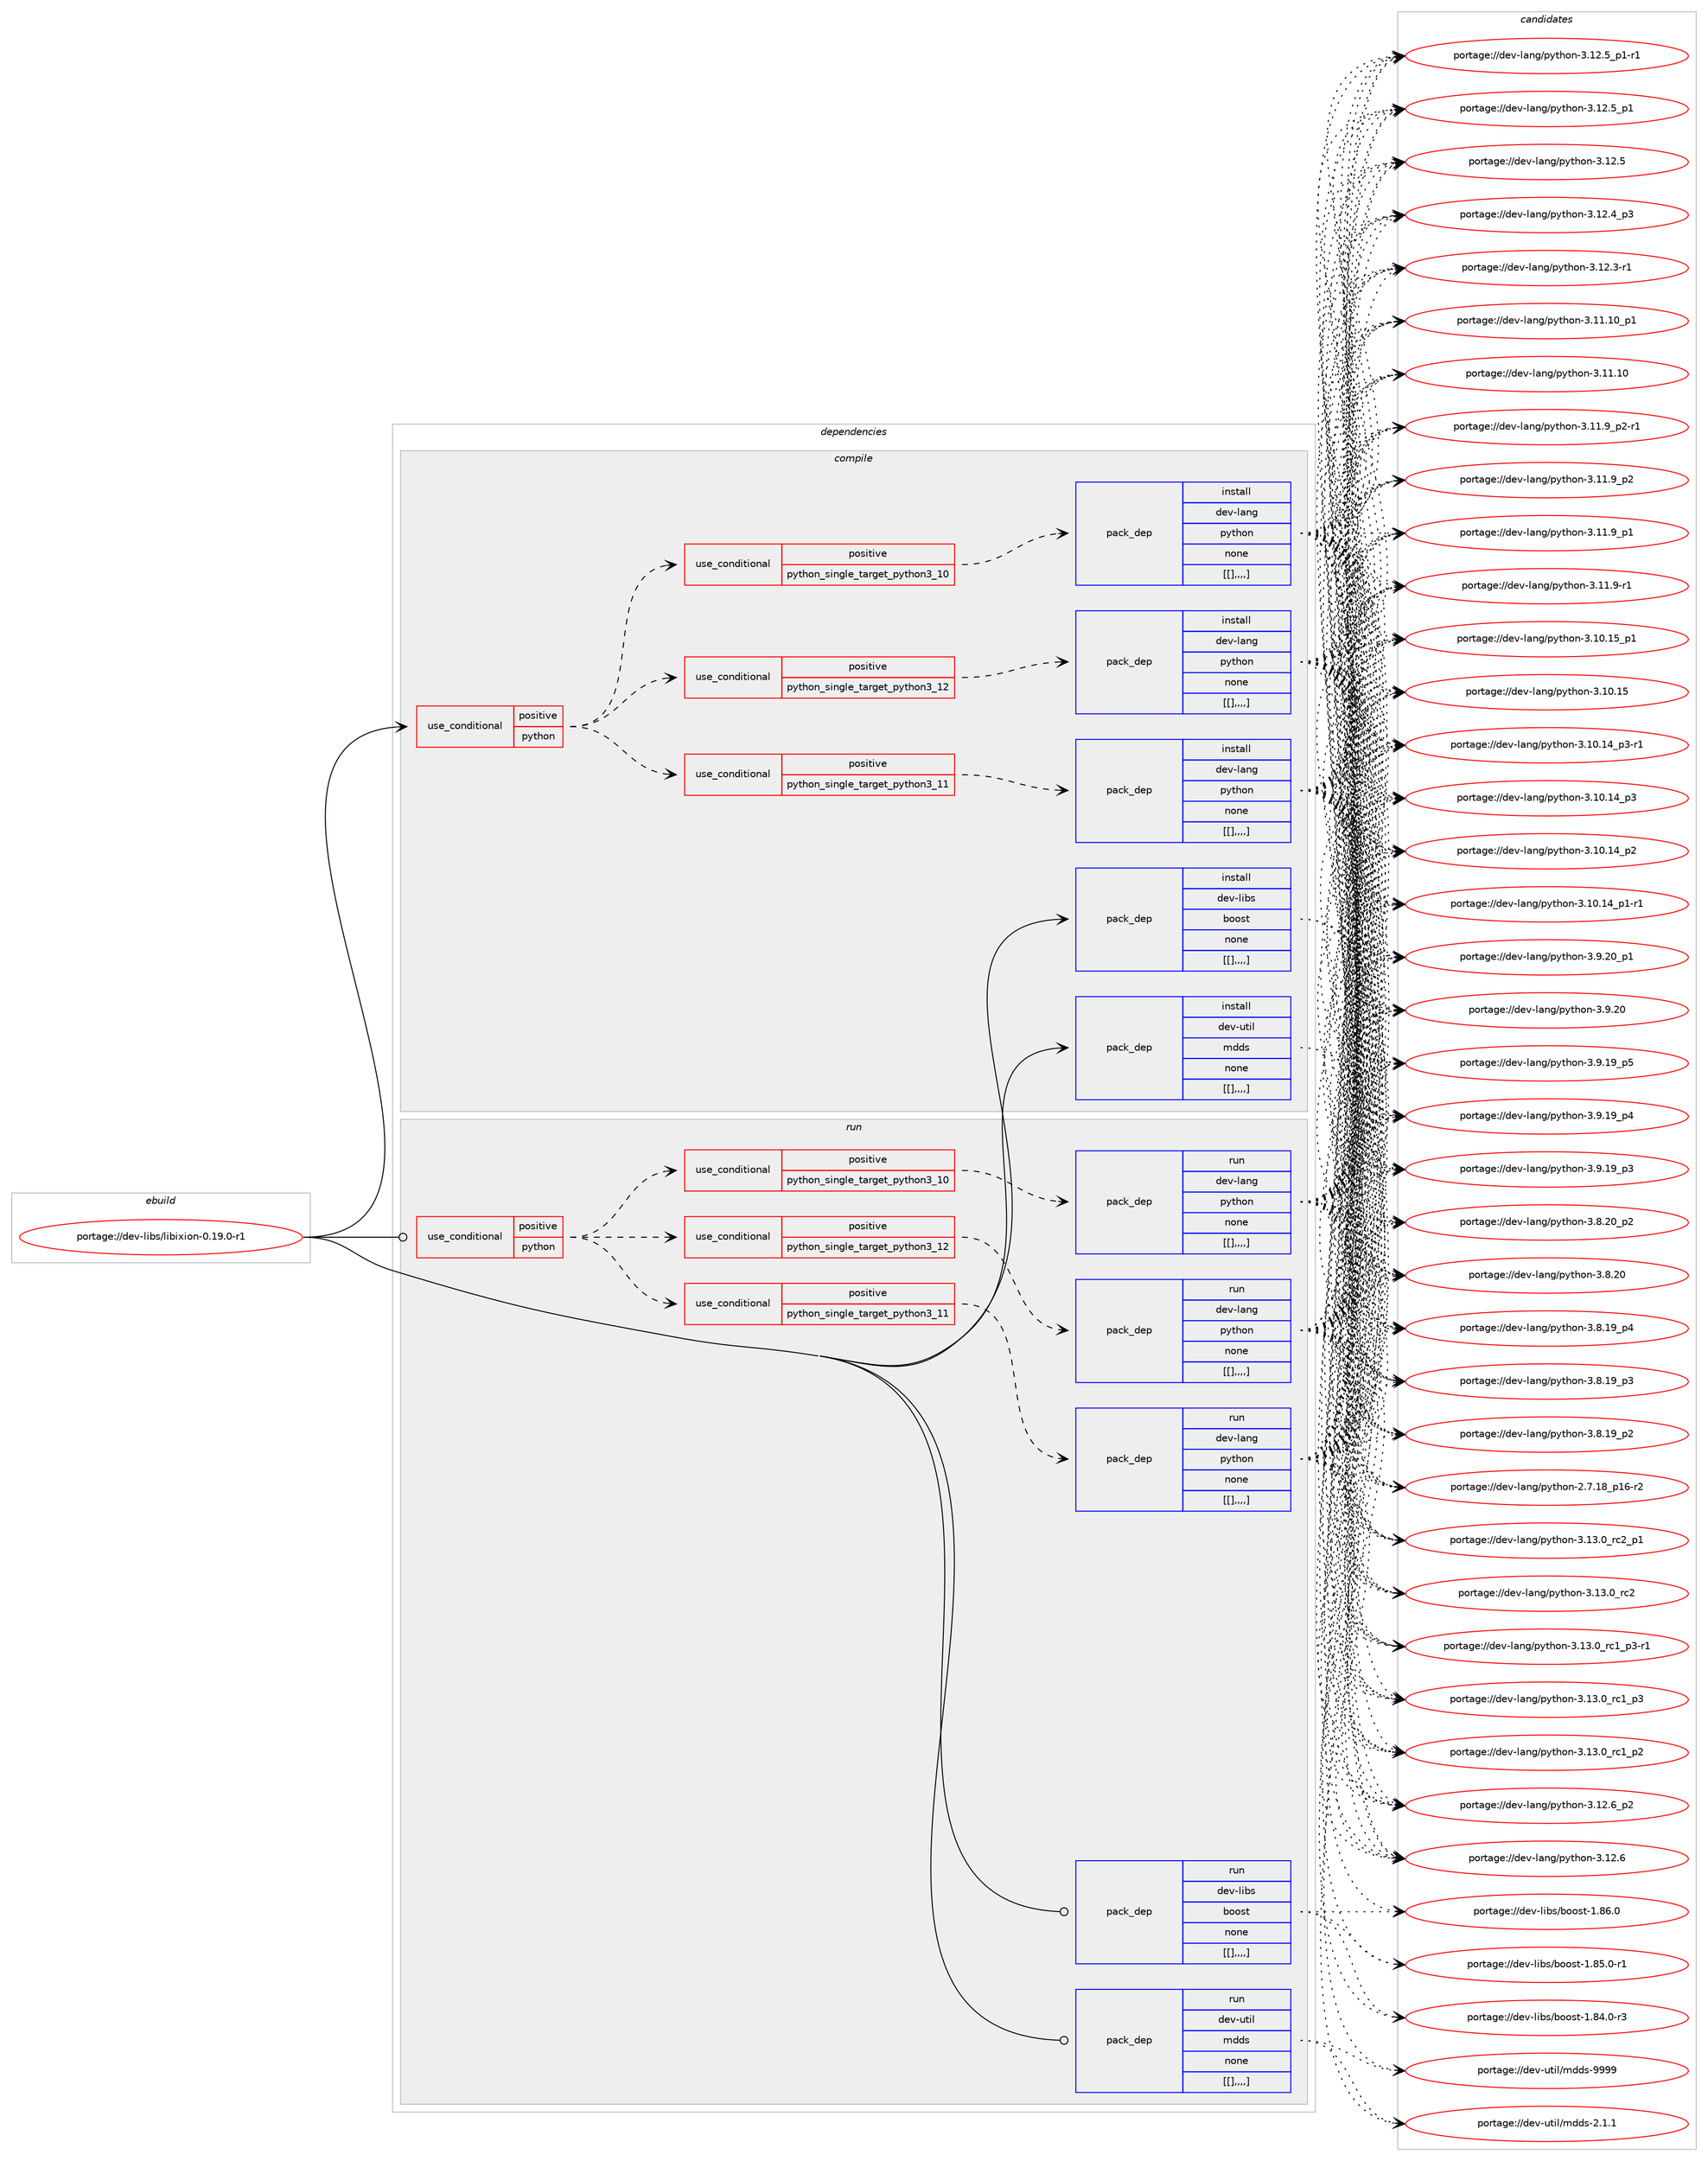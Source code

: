 digraph prolog {

# *************
# Graph options
# *************

newrank=true;
concentrate=true;
compound=true;
graph [rankdir=LR,fontname=Helvetica,fontsize=10,ranksep=1.5];#, ranksep=2.5, nodesep=0.2];
edge  [arrowhead=vee];
node  [fontname=Helvetica,fontsize=10];

# **********
# The ebuild
# **********

subgraph cluster_leftcol {
color=gray;
label=<<i>ebuild</i>>;
id [label="portage://dev-libs/libixion-0.19.0-r1", color=red, width=4, href="../dev-libs/libixion-0.19.0-r1.svg"];
}

# ****************
# The dependencies
# ****************

subgraph cluster_midcol {
color=gray;
label=<<i>dependencies</i>>;
subgraph cluster_compile {
fillcolor="#eeeeee";
style=filled;
label=<<i>compile</i>>;
subgraph cond27699 {
dependency111528 [label=<<TABLE BORDER="0" CELLBORDER="1" CELLSPACING="0" CELLPADDING="4"><TR><TD ROWSPAN="3" CELLPADDING="10">use_conditional</TD></TR><TR><TD>positive</TD></TR><TR><TD>python</TD></TR></TABLE>>, shape=none, color=red];
subgraph cond27700 {
dependency111529 [label=<<TABLE BORDER="0" CELLBORDER="1" CELLSPACING="0" CELLPADDING="4"><TR><TD ROWSPAN="3" CELLPADDING="10">use_conditional</TD></TR><TR><TD>positive</TD></TR><TR><TD>python_single_target_python3_10</TD></TR></TABLE>>, shape=none, color=red];
subgraph pack82669 {
dependency111530 [label=<<TABLE BORDER="0" CELLBORDER="1" CELLSPACING="0" CELLPADDING="4" WIDTH="220"><TR><TD ROWSPAN="6" CELLPADDING="30">pack_dep</TD></TR><TR><TD WIDTH="110">install</TD></TR><TR><TD>dev-lang</TD></TR><TR><TD>python</TD></TR><TR><TD>none</TD></TR><TR><TD>[[],,,,]</TD></TR></TABLE>>, shape=none, color=blue];
}
dependency111529:e -> dependency111530:w [weight=20,style="dashed",arrowhead="vee"];
}
dependency111528:e -> dependency111529:w [weight=20,style="dashed",arrowhead="vee"];
subgraph cond27701 {
dependency111531 [label=<<TABLE BORDER="0" CELLBORDER="1" CELLSPACING="0" CELLPADDING="4"><TR><TD ROWSPAN="3" CELLPADDING="10">use_conditional</TD></TR><TR><TD>positive</TD></TR><TR><TD>python_single_target_python3_11</TD></TR></TABLE>>, shape=none, color=red];
subgraph pack82670 {
dependency111532 [label=<<TABLE BORDER="0" CELLBORDER="1" CELLSPACING="0" CELLPADDING="4" WIDTH="220"><TR><TD ROWSPAN="6" CELLPADDING="30">pack_dep</TD></TR><TR><TD WIDTH="110">install</TD></TR><TR><TD>dev-lang</TD></TR><TR><TD>python</TD></TR><TR><TD>none</TD></TR><TR><TD>[[],,,,]</TD></TR></TABLE>>, shape=none, color=blue];
}
dependency111531:e -> dependency111532:w [weight=20,style="dashed",arrowhead="vee"];
}
dependency111528:e -> dependency111531:w [weight=20,style="dashed",arrowhead="vee"];
subgraph cond27702 {
dependency111533 [label=<<TABLE BORDER="0" CELLBORDER="1" CELLSPACING="0" CELLPADDING="4"><TR><TD ROWSPAN="3" CELLPADDING="10">use_conditional</TD></TR><TR><TD>positive</TD></TR><TR><TD>python_single_target_python3_12</TD></TR></TABLE>>, shape=none, color=red];
subgraph pack82671 {
dependency111534 [label=<<TABLE BORDER="0" CELLBORDER="1" CELLSPACING="0" CELLPADDING="4" WIDTH="220"><TR><TD ROWSPAN="6" CELLPADDING="30">pack_dep</TD></TR><TR><TD WIDTH="110">install</TD></TR><TR><TD>dev-lang</TD></TR><TR><TD>python</TD></TR><TR><TD>none</TD></TR><TR><TD>[[],,,,]</TD></TR></TABLE>>, shape=none, color=blue];
}
dependency111533:e -> dependency111534:w [weight=20,style="dashed",arrowhead="vee"];
}
dependency111528:e -> dependency111533:w [weight=20,style="dashed",arrowhead="vee"];
}
id:e -> dependency111528:w [weight=20,style="solid",arrowhead="vee"];
subgraph pack82672 {
dependency111535 [label=<<TABLE BORDER="0" CELLBORDER="1" CELLSPACING="0" CELLPADDING="4" WIDTH="220"><TR><TD ROWSPAN="6" CELLPADDING="30">pack_dep</TD></TR><TR><TD WIDTH="110">install</TD></TR><TR><TD>dev-libs</TD></TR><TR><TD>boost</TD></TR><TR><TD>none</TD></TR><TR><TD>[[],,,,]</TD></TR></TABLE>>, shape=none, color=blue];
}
id:e -> dependency111535:w [weight=20,style="solid",arrowhead="vee"];
subgraph pack82673 {
dependency111536 [label=<<TABLE BORDER="0" CELLBORDER="1" CELLSPACING="0" CELLPADDING="4" WIDTH="220"><TR><TD ROWSPAN="6" CELLPADDING="30">pack_dep</TD></TR><TR><TD WIDTH="110">install</TD></TR><TR><TD>dev-util</TD></TR><TR><TD>mdds</TD></TR><TR><TD>none</TD></TR><TR><TD>[[],,,,]</TD></TR></TABLE>>, shape=none, color=blue];
}
id:e -> dependency111536:w [weight=20,style="solid",arrowhead="vee"];
}
subgraph cluster_compileandrun {
fillcolor="#eeeeee";
style=filled;
label=<<i>compile and run</i>>;
}
subgraph cluster_run {
fillcolor="#eeeeee";
style=filled;
label=<<i>run</i>>;
subgraph cond27703 {
dependency111537 [label=<<TABLE BORDER="0" CELLBORDER="1" CELLSPACING="0" CELLPADDING="4"><TR><TD ROWSPAN="3" CELLPADDING="10">use_conditional</TD></TR><TR><TD>positive</TD></TR><TR><TD>python</TD></TR></TABLE>>, shape=none, color=red];
subgraph cond27704 {
dependency111538 [label=<<TABLE BORDER="0" CELLBORDER="1" CELLSPACING="0" CELLPADDING="4"><TR><TD ROWSPAN="3" CELLPADDING="10">use_conditional</TD></TR><TR><TD>positive</TD></TR><TR><TD>python_single_target_python3_10</TD></TR></TABLE>>, shape=none, color=red];
subgraph pack82674 {
dependency111539 [label=<<TABLE BORDER="0" CELLBORDER="1" CELLSPACING="0" CELLPADDING="4" WIDTH="220"><TR><TD ROWSPAN="6" CELLPADDING="30">pack_dep</TD></TR><TR><TD WIDTH="110">run</TD></TR><TR><TD>dev-lang</TD></TR><TR><TD>python</TD></TR><TR><TD>none</TD></TR><TR><TD>[[],,,,]</TD></TR></TABLE>>, shape=none, color=blue];
}
dependency111538:e -> dependency111539:w [weight=20,style="dashed",arrowhead="vee"];
}
dependency111537:e -> dependency111538:w [weight=20,style="dashed",arrowhead="vee"];
subgraph cond27705 {
dependency111540 [label=<<TABLE BORDER="0" CELLBORDER="1" CELLSPACING="0" CELLPADDING="4"><TR><TD ROWSPAN="3" CELLPADDING="10">use_conditional</TD></TR><TR><TD>positive</TD></TR><TR><TD>python_single_target_python3_11</TD></TR></TABLE>>, shape=none, color=red];
subgraph pack82675 {
dependency111541 [label=<<TABLE BORDER="0" CELLBORDER="1" CELLSPACING="0" CELLPADDING="4" WIDTH="220"><TR><TD ROWSPAN="6" CELLPADDING="30">pack_dep</TD></TR><TR><TD WIDTH="110">run</TD></TR><TR><TD>dev-lang</TD></TR><TR><TD>python</TD></TR><TR><TD>none</TD></TR><TR><TD>[[],,,,]</TD></TR></TABLE>>, shape=none, color=blue];
}
dependency111540:e -> dependency111541:w [weight=20,style="dashed",arrowhead="vee"];
}
dependency111537:e -> dependency111540:w [weight=20,style="dashed",arrowhead="vee"];
subgraph cond27706 {
dependency111542 [label=<<TABLE BORDER="0" CELLBORDER="1" CELLSPACING="0" CELLPADDING="4"><TR><TD ROWSPAN="3" CELLPADDING="10">use_conditional</TD></TR><TR><TD>positive</TD></TR><TR><TD>python_single_target_python3_12</TD></TR></TABLE>>, shape=none, color=red];
subgraph pack82676 {
dependency111543 [label=<<TABLE BORDER="0" CELLBORDER="1" CELLSPACING="0" CELLPADDING="4" WIDTH="220"><TR><TD ROWSPAN="6" CELLPADDING="30">pack_dep</TD></TR><TR><TD WIDTH="110">run</TD></TR><TR><TD>dev-lang</TD></TR><TR><TD>python</TD></TR><TR><TD>none</TD></TR><TR><TD>[[],,,,]</TD></TR></TABLE>>, shape=none, color=blue];
}
dependency111542:e -> dependency111543:w [weight=20,style="dashed",arrowhead="vee"];
}
dependency111537:e -> dependency111542:w [weight=20,style="dashed",arrowhead="vee"];
}
id:e -> dependency111537:w [weight=20,style="solid",arrowhead="odot"];
subgraph pack82677 {
dependency111544 [label=<<TABLE BORDER="0" CELLBORDER="1" CELLSPACING="0" CELLPADDING="4" WIDTH="220"><TR><TD ROWSPAN="6" CELLPADDING="30">pack_dep</TD></TR><TR><TD WIDTH="110">run</TD></TR><TR><TD>dev-libs</TD></TR><TR><TD>boost</TD></TR><TR><TD>none</TD></TR><TR><TD>[[],,,,]</TD></TR></TABLE>>, shape=none, color=blue];
}
id:e -> dependency111544:w [weight=20,style="solid",arrowhead="odot"];
subgraph pack82678 {
dependency111545 [label=<<TABLE BORDER="0" CELLBORDER="1" CELLSPACING="0" CELLPADDING="4" WIDTH="220"><TR><TD ROWSPAN="6" CELLPADDING="30">pack_dep</TD></TR><TR><TD WIDTH="110">run</TD></TR><TR><TD>dev-util</TD></TR><TR><TD>mdds</TD></TR><TR><TD>none</TD></TR><TR><TD>[[],,,,]</TD></TR></TABLE>>, shape=none, color=blue];
}
id:e -> dependency111545:w [weight=20,style="solid",arrowhead="odot"];
}
}

# **************
# The candidates
# **************

subgraph cluster_choices {
rank=same;
color=gray;
label=<<i>candidates</i>>;

subgraph choice82669 {
color=black;
nodesep=1;
choice100101118451089711010347112121116104111110455146495146489511499509511249 [label="portage://dev-lang/python-3.13.0_rc2_p1", color=red, width=4,href="../dev-lang/python-3.13.0_rc2_p1.svg"];
choice10010111845108971101034711212111610411111045514649514648951149950 [label="portage://dev-lang/python-3.13.0_rc2", color=red, width=4,href="../dev-lang/python-3.13.0_rc2.svg"];
choice1001011184510897110103471121211161041111104551464951464895114994995112514511449 [label="portage://dev-lang/python-3.13.0_rc1_p3-r1", color=red, width=4,href="../dev-lang/python-3.13.0_rc1_p3-r1.svg"];
choice100101118451089711010347112121116104111110455146495146489511499499511251 [label="portage://dev-lang/python-3.13.0_rc1_p3", color=red, width=4,href="../dev-lang/python-3.13.0_rc1_p3.svg"];
choice100101118451089711010347112121116104111110455146495146489511499499511250 [label="portage://dev-lang/python-3.13.0_rc1_p2", color=red, width=4,href="../dev-lang/python-3.13.0_rc1_p2.svg"];
choice100101118451089711010347112121116104111110455146495046549511250 [label="portage://dev-lang/python-3.12.6_p2", color=red, width=4,href="../dev-lang/python-3.12.6_p2.svg"];
choice10010111845108971101034711212111610411111045514649504654 [label="portage://dev-lang/python-3.12.6", color=red, width=4,href="../dev-lang/python-3.12.6.svg"];
choice1001011184510897110103471121211161041111104551464950465395112494511449 [label="portage://dev-lang/python-3.12.5_p1-r1", color=red, width=4,href="../dev-lang/python-3.12.5_p1-r1.svg"];
choice100101118451089711010347112121116104111110455146495046539511249 [label="portage://dev-lang/python-3.12.5_p1", color=red, width=4,href="../dev-lang/python-3.12.5_p1.svg"];
choice10010111845108971101034711212111610411111045514649504653 [label="portage://dev-lang/python-3.12.5", color=red, width=4,href="../dev-lang/python-3.12.5.svg"];
choice100101118451089711010347112121116104111110455146495046529511251 [label="portage://dev-lang/python-3.12.4_p3", color=red, width=4,href="../dev-lang/python-3.12.4_p3.svg"];
choice100101118451089711010347112121116104111110455146495046514511449 [label="portage://dev-lang/python-3.12.3-r1", color=red, width=4,href="../dev-lang/python-3.12.3-r1.svg"];
choice10010111845108971101034711212111610411111045514649494649489511249 [label="portage://dev-lang/python-3.11.10_p1", color=red, width=4,href="../dev-lang/python-3.11.10_p1.svg"];
choice1001011184510897110103471121211161041111104551464949464948 [label="portage://dev-lang/python-3.11.10", color=red, width=4,href="../dev-lang/python-3.11.10.svg"];
choice1001011184510897110103471121211161041111104551464949465795112504511449 [label="portage://dev-lang/python-3.11.9_p2-r1", color=red, width=4,href="../dev-lang/python-3.11.9_p2-r1.svg"];
choice100101118451089711010347112121116104111110455146494946579511250 [label="portage://dev-lang/python-3.11.9_p2", color=red, width=4,href="../dev-lang/python-3.11.9_p2.svg"];
choice100101118451089711010347112121116104111110455146494946579511249 [label="portage://dev-lang/python-3.11.9_p1", color=red, width=4,href="../dev-lang/python-3.11.9_p1.svg"];
choice100101118451089711010347112121116104111110455146494946574511449 [label="portage://dev-lang/python-3.11.9-r1", color=red, width=4,href="../dev-lang/python-3.11.9-r1.svg"];
choice10010111845108971101034711212111610411111045514649484649539511249 [label="portage://dev-lang/python-3.10.15_p1", color=red, width=4,href="../dev-lang/python-3.10.15_p1.svg"];
choice1001011184510897110103471121211161041111104551464948464953 [label="portage://dev-lang/python-3.10.15", color=red, width=4,href="../dev-lang/python-3.10.15.svg"];
choice100101118451089711010347112121116104111110455146494846495295112514511449 [label="portage://dev-lang/python-3.10.14_p3-r1", color=red, width=4,href="../dev-lang/python-3.10.14_p3-r1.svg"];
choice10010111845108971101034711212111610411111045514649484649529511251 [label="portage://dev-lang/python-3.10.14_p3", color=red, width=4,href="../dev-lang/python-3.10.14_p3.svg"];
choice10010111845108971101034711212111610411111045514649484649529511250 [label="portage://dev-lang/python-3.10.14_p2", color=red, width=4,href="../dev-lang/python-3.10.14_p2.svg"];
choice100101118451089711010347112121116104111110455146494846495295112494511449 [label="portage://dev-lang/python-3.10.14_p1-r1", color=red, width=4,href="../dev-lang/python-3.10.14_p1-r1.svg"];
choice100101118451089711010347112121116104111110455146574650489511249 [label="portage://dev-lang/python-3.9.20_p1", color=red, width=4,href="../dev-lang/python-3.9.20_p1.svg"];
choice10010111845108971101034711212111610411111045514657465048 [label="portage://dev-lang/python-3.9.20", color=red, width=4,href="../dev-lang/python-3.9.20.svg"];
choice100101118451089711010347112121116104111110455146574649579511253 [label="portage://dev-lang/python-3.9.19_p5", color=red, width=4,href="../dev-lang/python-3.9.19_p5.svg"];
choice100101118451089711010347112121116104111110455146574649579511252 [label="portage://dev-lang/python-3.9.19_p4", color=red, width=4,href="../dev-lang/python-3.9.19_p4.svg"];
choice100101118451089711010347112121116104111110455146574649579511251 [label="portage://dev-lang/python-3.9.19_p3", color=red, width=4,href="../dev-lang/python-3.9.19_p3.svg"];
choice100101118451089711010347112121116104111110455146564650489511250 [label="portage://dev-lang/python-3.8.20_p2", color=red, width=4,href="../dev-lang/python-3.8.20_p2.svg"];
choice10010111845108971101034711212111610411111045514656465048 [label="portage://dev-lang/python-3.8.20", color=red, width=4,href="../dev-lang/python-3.8.20.svg"];
choice100101118451089711010347112121116104111110455146564649579511252 [label="portage://dev-lang/python-3.8.19_p4", color=red, width=4,href="../dev-lang/python-3.8.19_p4.svg"];
choice100101118451089711010347112121116104111110455146564649579511251 [label="portage://dev-lang/python-3.8.19_p3", color=red, width=4,href="../dev-lang/python-3.8.19_p3.svg"];
choice100101118451089711010347112121116104111110455146564649579511250 [label="portage://dev-lang/python-3.8.19_p2", color=red, width=4,href="../dev-lang/python-3.8.19_p2.svg"];
choice100101118451089711010347112121116104111110455046554649569511249544511450 [label="portage://dev-lang/python-2.7.18_p16-r2", color=red, width=4,href="../dev-lang/python-2.7.18_p16-r2.svg"];
dependency111530:e -> choice100101118451089711010347112121116104111110455146495146489511499509511249:w [style=dotted,weight="100"];
dependency111530:e -> choice10010111845108971101034711212111610411111045514649514648951149950:w [style=dotted,weight="100"];
dependency111530:e -> choice1001011184510897110103471121211161041111104551464951464895114994995112514511449:w [style=dotted,weight="100"];
dependency111530:e -> choice100101118451089711010347112121116104111110455146495146489511499499511251:w [style=dotted,weight="100"];
dependency111530:e -> choice100101118451089711010347112121116104111110455146495146489511499499511250:w [style=dotted,weight="100"];
dependency111530:e -> choice100101118451089711010347112121116104111110455146495046549511250:w [style=dotted,weight="100"];
dependency111530:e -> choice10010111845108971101034711212111610411111045514649504654:w [style=dotted,weight="100"];
dependency111530:e -> choice1001011184510897110103471121211161041111104551464950465395112494511449:w [style=dotted,weight="100"];
dependency111530:e -> choice100101118451089711010347112121116104111110455146495046539511249:w [style=dotted,weight="100"];
dependency111530:e -> choice10010111845108971101034711212111610411111045514649504653:w [style=dotted,weight="100"];
dependency111530:e -> choice100101118451089711010347112121116104111110455146495046529511251:w [style=dotted,weight="100"];
dependency111530:e -> choice100101118451089711010347112121116104111110455146495046514511449:w [style=dotted,weight="100"];
dependency111530:e -> choice10010111845108971101034711212111610411111045514649494649489511249:w [style=dotted,weight="100"];
dependency111530:e -> choice1001011184510897110103471121211161041111104551464949464948:w [style=dotted,weight="100"];
dependency111530:e -> choice1001011184510897110103471121211161041111104551464949465795112504511449:w [style=dotted,weight="100"];
dependency111530:e -> choice100101118451089711010347112121116104111110455146494946579511250:w [style=dotted,weight="100"];
dependency111530:e -> choice100101118451089711010347112121116104111110455146494946579511249:w [style=dotted,weight="100"];
dependency111530:e -> choice100101118451089711010347112121116104111110455146494946574511449:w [style=dotted,weight="100"];
dependency111530:e -> choice10010111845108971101034711212111610411111045514649484649539511249:w [style=dotted,weight="100"];
dependency111530:e -> choice1001011184510897110103471121211161041111104551464948464953:w [style=dotted,weight="100"];
dependency111530:e -> choice100101118451089711010347112121116104111110455146494846495295112514511449:w [style=dotted,weight="100"];
dependency111530:e -> choice10010111845108971101034711212111610411111045514649484649529511251:w [style=dotted,weight="100"];
dependency111530:e -> choice10010111845108971101034711212111610411111045514649484649529511250:w [style=dotted,weight="100"];
dependency111530:e -> choice100101118451089711010347112121116104111110455146494846495295112494511449:w [style=dotted,weight="100"];
dependency111530:e -> choice100101118451089711010347112121116104111110455146574650489511249:w [style=dotted,weight="100"];
dependency111530:e -> choice10010111845108971101034711212111610411111045514657465048:w [style=dotted,weight="100"];
dependency111530:e -> choice100101118451089711010347112121116104111110455146574649579511253:w [style=dotted,weight="100"];
dependency111530:e -> choice100101118451089711010347112121116104111110455146574649579511252:w [style=dotted,weight="100"];
dependency111530:e -> choice100101118451089711010347112121116104111110455146574649579511251:w [style=dotted,weight="100"];
dependency111530:e -> choice100101118451089711010347112121116104111110455146564650489511250:w [style=dotted,weight="100"];
dependency111530:e -> choice10010111845108971101034711212111610411111045514656465048:w [style=dotted,weight="100"];
dependency111530:e -> choice100101118451089711010347112121116104111110455146564649579511252:w [style=dotted,weight="100"];
dependency111530:e -> choice100101118451089711010347112121116104111110455146564649579511251:w [style=dotted,weight="100"];
dependency111530:e -> choice100101118451089711010347112121116104111110455146564649579511250:w [style=dotted,weight="100"];
dependency111530:e -> choice100101118451089711010347112121116104111110455046554649569511249544511450:w [style=dotted,weight="100"];
}
subgraph choice82670 {
color=black;
nodesep=1;
choice100101118451089711010347112121116104111110455146495146489511499509511249 [label="portage://dev-lang/python-3.13.0_rc2_p1", color=red, width=4,href="../dev-lang/python-3.13.0_rc2_p1.svg"];
choice10010111845108971101034711212111610411111045514649514648951149950 [label="portage://dev-lang/python-3.13.0_rc2", color=red, width=4,href="../dev-lang/python-3.13.0_rc2.svg"];
choice1001011184510897110103471121211161041111104551464951464895114994995112514511449 [label="portage://dev-lang/python-3.13.0_rc1_p3-r1", color=red, width=4,href="../dev-lang/python-3.13.0_rc1_p3-r1.svg"];
choice100101118451089711010347112121116104111110455146495146489511499499511251 [label="portage://dev-lang/python-3.13.0_rc1_p3", color=red, width=4,href="../dev-lang/python-3.13.0_rc1_p3.svg"];
choice100101118451089711010347112121116104111110455146495146489511499499511250 [label="portage://dev-lang/python-3.13.0_rc1_p2", color=red, width=4,href="../dev-lang/python-3.13.0_rc1_p2.svg"];
choice100101118451089711010347112121116104111110455146495046549511250 [label="portage://dev-lang/python-3.12.6_p2", color=red, width=4,href="../dev-lang/python-3.12.6_p2.svg"];
choice10010111845108971101034711212111610411111045514649504654 [label="portage://dev-lang/python-3.12.6", color=red, width=4,href="../dev-lang/python-3.12.6.svg"];
choice1001011184510897110103471121211161041111104551464950465395112494511449 [label="portage://dev-lang/python-3.12.5_p1-r1", color=red, width=4,href="../dev-lang/python-3.12.5_p1-r1.svg"];
choice100101118451089711010347112121116104111110455146495046539511249 [label="portage://dev-lang/python-3.12.5_p1", color=red, width=4,href="../dev-lang/python-3.12.5_p1.svg"];
choice10010111845108971101034711212111610411111045514649504653 [label="portage://dev-lang/python-3.12.5", color=red, width=4,href="../dev-lang/python-3.12.5.svg"];
choice100101118451089711010347112121116104111110455146495046529511251 [label="portage://dev-lang/python-3.12.4_p3", color=red, width=4,href="../dev-lang/python-3.12.4_p3.svg"];
choice100101118451089711010347112121116104111110455146495046514511449 [label="portage://dev-lang/python-3.12.3-r1", color=red, width=4,href="../dev-lang/python-3.12.3-r1.svg"];
choice10010111845108971101034711212111610411111045514649494649489511249 [label="portage://dev-lang/python-3.11.10_p1", color=red, width=4,href="../dev-lang/python-3.11.10_p1.svg"];
choice1001011184510897110103471121211161041111104551464949464948 [label="portage://dev-lang/python-3.11.10", color=red, width=4,href="../dev-lang/python-3.11.10.svg"];
choice1001011184510897110103471121211161041111104551464949465795112504511449 [label="portage://dev-lang/python-3.11.9_p2-r1", color=red, width=4,href="../dev-lang/python-3.11.9_p2-r1.svg"];
choice100101118451089711010347112121116104111110455146494946579511250 [label="portage://dev-lang/python-3.11.9_p2", color=red, width=4,href="../dev-lang/python-3.11.9_p2.svg"];
choice100101118451089711010347112121116104111110455146494946579511249 [label="portage://dev-lang/python-3.11.9_p1", color=red, width=4,href="../dev-lang/python-3.11.9_p1.svg"];
choice100101118451089711010347112121116104111110455146494946574511449 [label="portage://dev-lang/python-3.11.9-r1", color=red, width=4,href="../dev-lang/python-3.11.9-r1.svg"];
choice10010111845108971101034711212111610411111045514649484649539511249 [label="portage://dev-lang/python-3.10.15_p1", color=red, width=4,href="../dev-lang/python-3.10.15_p1.svg"];
choice1001011184510897110103471121211161041111104551464948464953 [label="portage://dev-lang/python-3.10.15", color=red, width=4,href="../dev-lang/python-3.10.15.svg"];
choice100101118451089711010347112121116104111110455146494846495295112514511449 [label="portage://dev-lang/python-3.10.14_p3-r1", color=red, width=4,href="../dev-lang/python-3.10.14_p3-r1.svg"];
choice10010111845108971101034711212111610411111045514649484649529511251 [label="portage://dev-lang/python-3.10.14_p3", color=red, width=4,href="../dev-lang/python-3.10.14_p3.svg"];
choice10010111845108971101034711212111610411111045514649484649529511250 [label="portage://dev-lang/python-3.10.14_p2", color=red, width=4,href="../dev-lang/python-3.10.14_p2.svg"];
choice100101118451089711010347112121116104111110455146494846495295112494511449 [label="portage://dev-lang/python-3.10.14_p1-r1", color=red, width=4,href="../dev-lang/python-3.10.14_p1-r1.svg"];
choice100101118451089711010347112121116104111110455146574650489511249 [label="portage://dev-lang/python-3.9.20_p1", color=red, width=4,href="../dev-lang/python-3.9.20_p1.svg"];
choice10010111845108971101034711212111610411111045514657465048 [label="portage://dev-lang/python-3.9.20", color=red, width=4,href="../dev-lang/python-3.9.20.svg"];
choice100101118451089711010347112121116104111110455146574649579511253 [label="portage://dev-lang/python-3.9.19_p5", color=red, width=4,href="../dev-lang/python-3.9.19_p5.svg"];
choice100101118451089711010347112121116104111110455146574649579511252 [label="portage://dev-lang/python-3.9.19_p4", color=red, width=4,href="../dev-lang/python-3.9.19_p4.svg"];
choice100101118451089711010347112121116104111110455146574649579511251 [label="portage://dev-lang/python-3.9.19_p3", color=red, width=4,href="../dev-lang/python-3.9.19_p3.svg"];
choice100101118451089711010347112121116104111110455146564650489511250 [label="portage://dev-lang/python-3.8.20_p2", color=red, width=4,href="../dev-lang/python-3.8.20_p2.svg"];
choice10010111845108971101034711212111610411111045514656465048 [label="portage://dev-lang/python-3.8.20", color=red, width=4,href="../dev-lang/python-3.8.20.svg"];
choice100101118451089711010347112121116104111110455146564649579511252 [label="portage://dev-lang/python-3.8.19_p4", color=red, width=4,href="../dev-lang/python-3.8.19_p4.svg"];
choice100101118451089711010347112121116104111110455146564649579511251 [label="portage://dev-lang/python-3.8.19_p3", color=red, width=4,href="../dev-lang/python-3.8.19_p3.svg"];
choice100101118451089711010347112121116104111110455146564649579511250 [label="portage://dev-lang/python-3.8.19_p2", color=red, width=4,href="../dev-lang/python-3.8.19_p2.svg"];
choice100101118451089711010347112121116104111110455046554649569511249544511450 [label="portage://dev-lang/python-2.7.18_p16-r2", color=red, width=4,href="../dev-lang/python-2.7.18_p16-r2.svg"];
dependency111532:e -> choice100101118451089711010347112121116104111110455146495146489511499509511249:w [style=dotted,weight="100"];
dependency111532:e -> choice10010111845108971101034711212111610411111045514649514648951149950:w [style=dotted,weight="100"];
dependency111532:e -> choice1001011184510897110103471121211161041111104551464951464895114994995112514511449:w [style=dotted,weight="100"];
dependency111532:e -> choice100101118451089711010347112121116104111110455146495146489511499499511251:w [style=dotted,weight="100"];
dependency111532:e -> choice100101118451089711010347112121116104111110455146495146489511499499511250:w [style=dotted,weight="100"];
dependency111532:e -> choice100101118451089711010347112121116104111110455146495046549511250:w [style=dotted,weight="100"];
dependency111532:e -> choice10010111845108971101034711212111610411111045514649504654:w [style=dotted,weight="100"];
dependency111532:e -> choice1001011184510897110103471121211161041111104551464950465395112494511449:w [style=dotted,weight="100"];
dependency111532:e -> choice100101118451089711010347112121116104111110455146495046539511249:w [style=dotted,weight="100"];
dependency111532:e -> choice10010111845108971101034711212111610411111045514649504653:w [style=dotted,weight="100"];
dependency111532:e -> choice100101118451089711010347112121116104111110455146495046529511251:w [style=dotted,weight="100"];
dependency111532:e -> choice100101118451089711010347112121116104111110455146495046514511449:w [style=dotted,weight="100"];
dependency111532:e -> choice10010111845108971101034711212111610411111045514649494649489511249:w [style=dotted,weight="100"];
dependency111532:e -> choice1001011184510897110103471121211161041111104551464949464948:w [style=dotted,weight="100"];
dependency111532:e -> choice1001011184510897110103471121211161041111104551464949465795112504511449:w [style=dotted,weight="100"];
dependency111532:e -> choice100101118451089711010347112121116104111110455146494946579511250:w [style=dotted,weight="100"];
dependency111532:e -> choice100101118451089711010347112121116104111110455146494946579511249:w [style=dotted,weight="100"];
dependency111532:e -> choice100101118451089711010347112121116104111110455146494946574511449:w [style=dotted,weight="100"];
dependency111532:e -> choice10010111845108971101034711212111610411111045514649484649539511249:w [style=dotted,weight="100"];
dependency111532:e -> choice1001011184510897110103471121211161041111104551464948464953:w [style=dotted,weight="100"];
dependency111532:e -> choice100101118451089711010347112121116104111110455146494846495295112514511449:w [style=dotted,weight="100"];
dependency111532:e -> choice10010111845108971101034711212111610411111045514649484649529511251:w [style=dotted,weight="100"];
dependency111532:e -> choice10010111845108971101034711212111610411111045514649484649529511250:w [style=dotted,weight="100"];
dependency111532:e -> choice100101118451089711010347112121116104111110455146494846495295112494511449:w [style=dotted,weight="100"];
dependency111532:e -> choice100101118451089711010347112121116104111110455146574650489511249:w [style=dotted,weight="100"];
dependency111532:e -> choice10010111845108971101034711212111610411111045514657465048:w [style=dotted,weight="100"];
dependency111532:e -> choice100101118451089711010347112121116104111110455146574649579511253:w [style=dotted,weight="100"];
dependency111532:e -> choice100101118451089711010347112121116104111110455146574649579511252:w [style=dotted,weight="100"];
dependency111532:e -> choice100101118451089711010347112121116104111110455146574649579511251:w [style=dotted,weight="100"];
dependency111532:e -> choice100101118451089711010347112121116104111110455146564650489511250:w [style=dotted,weight="100"];
dependency111532:e -> choice10010111845108971101034711212111610411111045514656465048:w [style=dotted,weight="100"];
dependency111532:e -> choice100101118451089711010347112121116104111110455146564649579511252:w [style=dotted,weight="100"];
dependency111532:e -> choice100101118451089711010347112121116104111110455146564649579511251:w [style=dotted,weight="100"];
dependency111532:e -> choice100101118451089711010347112121116104111110455146564649579511250:w [style=dotted,weight="100"];
dependency111532:e -> choice100101118451089711010347112121116104111110455046554649569511249544511450:w [style=dotted,weight="100"];
}
subgraph choice82671 {
color=black;
nodesep=1;
choice100101118451089711010347112121116104111110455146495146489511499509511249 [label="portage://dev-lang/python-3.13.0_rc2_p1", color=red, width=4,href="../dev-lang/python-3.13.0_rc2_p1.svg"];
choice10010111845108971101034711212111610411111045514649514648951149950 [label="portage://dev-lang/python-3.13.0_rc2", color=red, width=4,href="../dev-lang/python-3.13.0_rc2.svg"];
choice1001011184510897110103471121211161041111104551464951464895114994995112514511449 [label="portage://dev-lang/python-3.13.0_rc1_p3-r1", color=red, width=4,href="../dev-lang/python-3.13.0_rc1_p3-r1.svg"];
choice100101118451089711010347112121116104111110455146495146489511499499511251 [label="portage://dev-lang/python-3.13.0_rc1_p3", color=red, width=4,href="../dev-lang/python-3.13.0_rc1_p3.svg"];
choice100101118451089711010347112121116104111110455146495146489511499499511250 [label="portage://dev-lang/python-3.13.0_rc1_p2", color=red, width=4,href="../dev-lang/python-3.13.0_rc1_p2.svg"];
choice100101118451089711010347112121116104111110455146495046549511250 [label="portage://dev-lang/python-3.12.6_p2", color=red, width=4,href="../dev-lang/python-3.12.6_p2.svg"];
choice10010111845108971101034711212111610411111045514649504654 [label="portage://dev-lang/python-3.12.6", color=red, width=4,href="../dev-lang/python-3.12.6.svg"];
choice1001011184510897110103471121211161041111104551464950465395112494511449 [label="portage://dev-lang/python-3.12.5_p1-r1", color=red, width=4,href="../dev-lang/python-3.12.5_p1-r1.svg"];
choice100101118451089711010347112121116104111110455146495046539511249 [label="portage://dev-lang/python-3.12.5_p1", color=red, width=4,href="../dev-lang/python-3.12.5_p1.svg"];
choice10010111845108971101034711212111610411111045514649504653 [label="portage://dev-lang/python-3.12.5", color=red, width=4,href="../dev-lang/python-3.12.5.svg"];
choice100101118451089711010347112121116104111110455146495046529511251 [label="portage://dev-lang/python-3.12.4_p3", color=red, width=4,href="../dev-lang/python-3.12.4_p3.svg"];
choice100101118451089711010347112121116104111110455146495046514511449 [label="portage://dev-lang/python-3.12.3-r1", color=red, width=4,href="../dev-lang/python-3.12.3-r1.svg"];
choice10010111845108971101034711212111610411111045514649494649489511249 [label="portage://dev-lang/python-3.11.10_p1", color=red, width=4,href="../dev-lang/python-3.11.10_p1.svg"];
choice1001011184510897110103471121211161041111104551464949464948 [label="portage://dev-lang/python-3.11.10", color=red, width=4,href="../dev-lang/python-3.11.10.svg"];
choice1001011184510897110103471121211161041111104551464949465795112504511449 [label="portage://dev-lang/python-3.11.9_p2-r1", color=red, width=4,href="../dev-lang/python-3.11.9_p2-r1.svg"];
choice100101118451089711010347112121116104111110455146494946579511250 [label="portage://dev-lang/python-3.11.9_p2", color=red, width=4,href="../dev-lang/python-3.11.9_p2.svg"];
choice100101118451089711010347112121116104111110455146494946579511249 [label="portage://dev-lang/python-3.11.9_p1", color=red, width=4,href="../dev-lang/python-3.11.9_p1.svg"];
choice100101118451089711010347112121116104111110455146494946574511449 [label="portage://dev-lang/python-3.11.9-r1", color=red, width=4,href="../dev-lang/python-3.11.9-r1.svg"];
choice10010111845108971101034711212111610411111045514649484649539511249 [label="portage://dev-lang/python-3.10.15_p1", color=red, width=4,href="../dev-lang/python-3.10.15_p1.svg"];
choice1001011184510897110103471121211161041111104551464948464953 [label="portage://dev-lang/python-3.10.15", color=red, width=4,href="../dev-lang/python-3.10.15.svg"];
choice100101118451089711010347112121116104111110455146494846495295112514511449 [label="portage://dev-lang/python-3.10.14_p3-r1", color=red, width=4,href="../dev-lang/python-3.10.14_p3-r1.svg"];
choice10010111845108971101034711212111610411111045514649484649529511251 [label="portage://dev-lang/python-3.10.14_p3", color=red, width=4,href="../dev-lang/python-3.10.14_p3.svg"];
choice10010111845108971101034711212111610411111045514649484649529511250 [label="portage://dev-lang/python-3.10.14_p2", color=red, width=4,href="../dev-lang/python-3.10.14_p2.svg"];
choice100101118451089711010347112121116104111110455146494846495295112494511449 [label="portage://dev-lang/python-3.10.14_p1-r1", color=red, width=4,href="../dev-lang/python-3.10.14_p1-r1.svg"];
choice100101118451089711010347112121116104111110455146574650489511249 [label="portage://dev-lang/python-3.9.20_p1", color=red, width=4,href="../dev-lang/python-3.9.20_p1.svg"];
choice10010111845108971101034711212111610411111045514657465048 [label="portage://dev-lang/python-3.9.20", color=red, width=4,href="../dev-lang/python-3.9.20.svg"];
choice100101118451089711010347112121116104111110455146574649579511253 [label="portage://dev-lang/python-3.9.19_p5", color=red, width=4,href="../dev-lang/python-3.9.19_p5.svg"];
choice100101118451089711010347112121116104111110455146574649579511252 [label="portage://dev-lang/python-3.9.19_p4", color=red, width=4,href="../dev-lang/python-3.9.19_p4.svg"];
choice100101118451089711010347112121116104111110455146574649579511251 [label="portage://dev-lang/python-3.9.19_p3", color=red, width=4,href="../dev-lang/python-3.9.19_p3.svg"];
choice100101118451089711010347112121116104111110455146564650489511250 [label="portage://dev-lang/python-3.8.20_p2", color=red, width=4,href="../dev-lang/python-3.8.20_p2.svg"];
choice10010111845108971101034711212111610411111045514656465048 [label="portage://dev-lang/python-3.8.20", color=red, width=4,href="../dev-lang/python-3.8.20.svg"];
choice100101118451089711010347112121116104111110455146564649579511252 [label="portage://dev-lang/python-3.8.19_p4", color=red, width=4,href="../dev-lang/python-3.8.19_p4.svg"];
choice100101118451089711010347112121116104111110455146564649579511251 [label="portage://dev-lang/python-3.8.19_p3", color=red, width=4,href="../dev-lang/python-3.8.19_p3.svg"];
choice100101118451089711010347112121116104111110455146564649579511250 [label="portage://dev-lang/python-3.8.19_p2", color=red, width=4,href="../dev-lang/python-3.8.19_p2.svg"];
choice100101118451089711010347112121116104111110455046554649569511249544511450 [label="portage://dev-lang/python-2.7.18_p16-r2", color=red, width=4,href="../dev-lang/python-2.7.18_p16-r2.svg"];
dependency111534:e -> choice100101118451089711010347112121116104111110455146495146489511499509511249:w [style=dotted,weight="100"];
dependency111534:e -> choice10010111845108971101034711212111610411111045514649514648951149950:w [style=dotted,weight="100"];
dependency111534:e -> choice1001011184510897110103471121211161041111104551464951464895114994995112514511449:w [style=dotted,weight="100"];
dependency111534:e -> choice100101118451089711010347112121116104111110455146495146489511499499511251:w [style=dotted,weight="100"];
dependency111534:e -> choice100101118451089711010347112121116104111110455146495146489511499499511250:w [style=dotted,weight="100"];
dependency111534:e -> choice100101118451089711010347112121116104111110455146495046549511250:w [style=dotted,weight="100"];
dependency111534:e -> choice10010111845108971101034711212111610411111045514649504654:w [style=dotted,weight="100"];
dependency111534:e -> choice1001011184510897110103471121211161041111104551464950465395112494511449:w [style=dotted,weight="100"];
dependency111534:e -> choice100101118451089711010347112121116104111110455146495046539511249:w [style=dotted,weight="100"];
dependency111534:e -> choice10010111845108971101034711212111610411111045514649504653:w [style=dotted,weight="100"];
dependency111534:e -> choice100101118451089711010347112121116104111110455146495046529511251:w [style=dotted,weight="100"];
dependency111534:e -> choice100101118451089711010347112121116104111110455146495046514511449:w [style=dotted,weight="100"];
dependency111534:e -> choice10010111845108971101034711212111610411111045514649494649489511249:w [style=dotted,weight="100"];
dependency111534:e -> choice1001011184510897110103471121211161041111104551464949464948:w [style=dotted,weight="100"];
dependency111534:e -> choice1001011184510897110103471121211161041111104551464949465795112504511449:w [style=dotted,weight="100"];
dependency111534:e -> choice100101118451089711010347112121116104111110455146494946579511250:w [style=dotted,weight="100"];
dependency111534:e -> choice100101118451089711010347112121116104111110455146494946579511249:w [style=dotted,weight="100"];
dependency111534:e -> choice100101118451089711010347112121116104111110455146494946574511449:w [style=dotted,weight="100"];
dependency111534:e -> choice10010111845108971101034711212111610411111045514649484649539511249:w [style=dotted,weight="100"];
dependency111534:e -> choice1001011184510897110103471121211161041111104551464948464953:w [style=dotted,weight="100"];
dependency111534:e -> choice100101118451089711010347112121116104111110455146494846495295112514511449:w [style=dotted,weight="100"];
dependency111534:e -> choice10010111845108971101034711212111610411111045514649484649529511251:w [style=dotted,weight="100"];
dependency111534:e -> choice10010111845108971101034711212111610411111045514649484649529511250:w [style=dotted,weight="100"];
dependency111534:e -> choice100101118451089711010347112121116104111110455146494846495295112494511449:w [style=dotted,weight="100"];
dependency111534:e -> choice100101118451089711010347112121116104111110455146574650489511249:w [style=dotted,weight="100"];
dependency111534:e -> choice10010111845108971101034711212111610411111045514657465048:w [style=dotted,weight="100"];
dependency111534:e -> choice100101118451089711010347112121116104111110455146574649579511253:w [style=dotted,weight="100"];
dependency111534:e -> choice100101118451089711010347112121116104111110455146574649579511252:w [style=dotted,weight="100"];
dependency111534:e -> choice100101118451089711010347112121116104111110455146574649579511251:w [style=dotted,weight="100"];
dependency111534:e -> choice100101118451089711010347112121116104111110455146564650489511250:w [style=dotted,weight="100"];
dependency111534:e -> choice10010111845108971101034711212111610411111045514656465048:w [style=dotted,weight="100"];
dependency111534:e -> choice100101118451089711010347112121116104111110455146564649579511252:w [style=dotted,weight="100"];
dependency111534:e -> choice100101118451089711010347112121116104111110455146564649579511251:w [style=dotted,weight="100"];
dependency111534:e -> choice100101118451089711010347112121116104111110455146564649579511250:w [style=dotted,weight="100"];
dependency111534:e -> choice100101118451089711010347112121116104111110455046554649569511249544511450:w [style=dotted,weight="100"];
}
subgraph choice82672 {
color=black;
nodesep=1;
choice1001011184510810598115479811111111511645494656544648 [label="portage://dev-libs/boost-1.86.0", color=red, width=4,href="../dev-libs/boost-1.86.0.svg"];
choice10010111845108105981154798111111115116454946565346484511449 [label="portage://dev-libs/boost-1.85.0-r1", color=red, width=4,href="../dev-libs/boost-1.85.0-r1.svg"];
choice10010111845108105981154798111111115116454946565246484511451 [label="portage://dev-libs/boost-1.84.0-r3", color=red, width=4,href="../dev-libs/boost-1.84.0-r3.svg"];
dependency111535:e -> choice1001011184510810598115479811111111511645494656544648:w [style=dotted,weight="100"];
dependency111535:e -> choice10010111845108105981154798111111115116454946565346484511449:w [style=dotted,weight="100"];
dependency111535:e -> choice10010111845108105981154798111111115116454946565246484511451:w [style=dotted,weight="100"];
}
subgraph choice82673 {
color=black;
nodesep=1;
choice10010111845117116105108471091001001154557575757 [label="portage://dev-util/mdds-9999", color=red, width=4,href="../dev-util/mdds-9999.svg"];
choice1001011184511711610510847109100100115455046494649 [label="portage://dev-util/mdds-2.1.1", color=red, width=4,href="../dev-util/mdds-2.1.1.svg"];
dependency111536:e -> choice10010111845117116105108471091001001154557575757:w [style=dotted,weight="100"];
dependency111536:e -> choice1001011184511711610510847109100100115455046494649:w [style=dotted,weight="100"];
}
subgraph choice82674 {
color=black;
nodesep=1;
choice100101118451089711010347112121116104111110455146495146489511499509511249 [label="portage://dev-lang/python-3.13.0_rc2_p1", color=red, width=4,href="../dev-lang/python-3.13.0_rc2_p1.svg"];
choice10010111845108971101034711212111610411111045514649514648951149950 [label="portage://dev-lang/python-3.13.0_rc2", color=red, width=4,href="../dev-lang/python-3.13.0_rc2.svg"];
choice1001011184510897110103471121211161041111104551464951464895114994995112514511449 [label="portage://dev-lang/python-3.13.0_rc1_p3-r1", color=red, width=4,href="../dev-lang/python-3.13.0_rc1_p3-r1.svg"];
choice100101118451089711010347112121116104111110455146495146489511499499511251 [label="portage://dev-lang/python-3.13.0_rc1_p3", color=red, width=4,href="../dev-lang/python-3.13.0_rc1_p3.svg"];
choice100101118451089711010347112121116104111110455146495146489511499499511250 [label="portage://dev-lang/python-3.13.0_rc1_p2", color=red, width=4,href="../dev-lang/python-3.13.0_rc1_p2.svg"];
choice100101118451089711010347112121116104111110455146495046549511250 [label="portage://dev-lang/python-3.12.6_p2", color=red, width=4,href="../dev-lang/python-3.12.6_p2.svg"];
choice10010111845108971101034711212111610411111045514649504654 [label="portage://dev-lang/python-3.12.6", color=red, width=4,href="../dev-lang/python-3.12.6.svg"];
choice1001011184510897110103471121211161041111104551464950465395112494511449 [label="portage://dev-lang/python-3.12.5_p1-r1", color=red, width=4,href="../dev-lang/python-3.12.5_p1-r1.svg"];
choice100101118451089711010347112121116104111110455146495046539511249 [label="portage://dev-lang/python-3.12.5_p1", color=red, width=4,href="../dev-lang/python-3.12.5_p1.svg"];
choice10010111845108971101034711212111610411111045514649504653 [label="portage://dev-lang/python-3.12.5", color=red, width=4,href="../dev-lang/python-3.12.5.svg"];
choice100101118451089711010347112121116104111110455146495046529511251 [label="portage://dev-lang/python-3.12.4_p3", color=red, width=4,href="../dev-lang/python-3.12.4_p3.svg"];
choice100101118451089711010347112121116104111110455146495046514511449 [label="portage://dev-lang/python-3.12.3-r1", color=red, width=4,href="../dev-lang/python-3.12.3-r1.svg"];
choice10010111845108971101034711212111610411111045514649494649489511249 [label="portage://dev-lang/python-3.11.10_p1", color=red, width=4,href="../dev-lang/python-3.11.10_p1.svg"];
choice1001011184510897110103471121211161041111104551464949464948 [label="portage://dev-lang/python-3.11.10", color=red, width=4,href="../dev-lang/python-3.11.10.svg"];
choice1001011184510897110103471121211161041111104551464949465795112504511449 [label="portage://dev-lang/python-3.11.9_p2-r1", color=red, width=4,href="../dev-lang/python-3.11.9_p2-r1.svg"];
choice100101118451089711010347112121116104111110455146494946579511250 [label="portage://dev-lang/python-3.11.9_p2", color=red, width=4,href="../dev-lang/python-3.11.9_p2.svg"];
choice100101118451089711010347112121116104111110455146494946579511249 [label="portage://dev-lang/python-3.11.9_p1", color=red, width=4,href="../dev-lang/python-3.11.9_p1.svg"];
choice100101118451089711010347112121116104111110455146494946574511449 [label="portage://dev-lang/python-3.11.9-r1", color=red, width=4,href="../dev-lang/python-3.11.9-r1.svg"];
choice10010111845108971101034711212111610411111045514649484649539511249 [label="portage://dev-lang/python-3.10.15_p1", color=red, width=4,href="../dev-lang/python-3.10.15_p1.svg"];
choice1001011184510897110103471121211161041111104551464948464953 [label="portage://dev-lang/python-3.10.15", color=red, width=4,href="../dev-lang/python-3.10.15.svg"];
choice100101118451089711010347112121116104111110455146494846495295112514511449 [label="portage://dev-lang/python-3.10.14_p3-r1", color=red, width=4,href="../dev-lang/python-3.10.14_p3-r1.svg"];
choice10010111845108971101034711212111610411111045514649484649529511251 [label="portage://dev-lang/python-3.10.14_p3", color=red, width=4,href="../dev-lang/python-3.10.14_p3.svg"];
choice10010111845108971101034711212111610411111045514649484649529511250 [label="portage://dev-lang/python-3.10.14_p2", color=red, width=4,href="../dev-lang/python-3.10.14_p2.svg"];
choice100101118451089711010347112121116104111110455146494846495295112494511449 [label="portage://dev-lang/python-3.10.14_p1-r1", color=red, width=4,href="../dev-lang/python-3.10.14_p1-r1.svg"];
choice100101118451089711010347112121116104111110455146574650489511249 [label="portage://dev-lang/python-3.9.20_p1", color=red, width=4,href="../dev-lang/python-3.9.20_p1.svg"];
choice10010111845108971101034711212111610411111045514657465048 [label="portage://dev-lang/python-3.9.20", color=red, width=4,href="../dev-lang/python-3.9.20.svg"];
choice100101118451089711010347112121116104111110455146574649579511253 [label="portage://dev-lang/python-3.9.19_p5", color=red, width=4,href="../dev-lang/python-3.9.19_p5.svg"];
choice100101118451089711010347112121116104111110455146574649579511252 [label="portage://dev-lang/python-3.9.19_p4", color=red, width=4,href="../dev-lang/python-3.9.19_p4.svg"];
choice100101118451089711010347112121116104111110455146574649579511251 [label="portage://dev-lang/python-3.9.19_p3", color=red, width=4,href="../dev-lang/python-3.9.19_p3.svg"];
choice100101118451089711010347112121116104111110455146564650489511250 [label="portage://dev-lang/python-3.8.20_p2", color=red, width=4,href="../dev-lang/python-3.8.20_p2.svg"];
choice10010111845108971101034711212111610411111045514656465048 [label="portage://dev-lang/python-3.8.20", color=red, width=4,href="../dev-lang/python-3.8.20.svg"];
choice100101118451089711010347112121116104111110455146564649579511252 [label="portage://dev-lang/python-3.8.19_p4", color=red, width=4,href="../dev-lang/python-3.8.19_p4.svg"];
choice100101118451089711010347112121116104111110455146564649579511251 [label="portage://dev-lang/python-3.8.19_p3", color=red, width=4,href="../dev-lang/python-3.8.19_p3.svg"];
choice100101118451089711010347112121116104111110455146564649579511250 [label="portage://dev-lang/python-3.8.19_p2", color=red, width=4,href="../dev-lang/python-3.8.19_p2.svg"];
choice100101118451089711010347112121116104111110455046554649569511249544511450 [label="portage://dev-lang/python-2.7.18_p16-r2", color=red, width=4,href="../dev-lang/python-2.7.18_p16-r2.svg"];
dependency111539:e -> choice100101118451089711010347112121116104111110455146495146489511499509511249:w [style=dotted,weight="100"];
dependency111539:e -> choice10010111845108971101034711212111610411111045514649514648951149950:w [style=dotted,weight="100"];
dependency111539:e -> choice1001011184510897110103471121211161041111104551464951464895114994995112514511449:w [style=dotted,weight="100"];
dependency111539:e -> choice100101118451089711010347112121116104111110455146495146489511499499511251:w [style=dotted,weight="100"];
dependency111539:e -> choice100101118451089711010347112121116104111110455146495146489511499499511250:w [style=dotted,weight="100"];
dependency111539:e -> choice100101118451089711010347112121116104111110455146495046549511250:w [style=dotted,weight="100"];
dependency111539:e -> choice10010111845108971101034711212111610411111045514649504654:w [style=dotted,weight="100"];
dependency111539:e -> choice1001011184510897110103471121211161041111104551464950465395112494511449:w [style=dotted,weight="100"];
dependency111539:e -> choice100101118451089711010347112121116104111110455146495046539511249:w [style=dotted,weight="100"];
dependency111539:e -> choice10010111845108971101034711212111610411111045514649504653:w [style=dotted,weight="100"];
dependency111539:e -> choice100101118451089711010347112121116104111110455146495046529511251:w [style=dotted,weight="100"];
dependency111539:e -> choice100101118451089711010347112121116104111110455146495046514511449:w [style=dotted,weight="100"];
dependency111539:e -> choice10010111845108971101034711212111610411111045514649494649489511249:w [style=dotted,weight="100"];
dependency111539:e -> choice1001011184510897110103471121211161041111104551464949464948:w [style=dotted,weight="100"];
dependency111539:e -> choice1001011184510897110103471121211161041111104551464949465795112504511449:w [style=dotted,weight="100"];
dependency111539:e -> choice100101118451089711010347112121116104111110455146494946579511250:w [style=dotted,weight="100"];
dependency111539:e -> choice100101118451089711010347112121116104111110455146494946579511249:w [style=dotted,weight="100"];
dependency111539:e -> choice100101118451089711010347112121116104111110455146494946574511449:w [style=dotted,weight="100"];
dependency111539:e -> choice10010111845108971101034711212111610411111045514649484649539511249:w [style=dotted,weight="100"];
dependency111539:e -> choice1001011184510897110103471121211161041111104551464948464953:w [style=dotted,weight="100"];
dependency111539:e -> choice100101118451089711010347112121116104111110455146494846495295112514511449:w [style=dotted,weight="100"];
dependency111539:e -> choice10010111845108971101034711212111610411111045514649484649529511251:w [style=dotted,weight="100"];
dependency111539:e -> choice10010111845108971101034711212111610411111045514649484649529511250:w [style=dotted,weight="100"];
dependency111539:e -> choice100101118451089711010347112121116104111110455146494846495295112494511449:w [style=dotted,weight="100"];
dependency111539:e -> choice100101118451089711010347112121116104111110455146574650489511249:w [style=dotted,weight="100"];
dependency111539:e -> choice10010111845108971101034711212111610411111045514657465048:w [style=dotted,weight="100"];
dependency111539:e -> choice100101118451089711010347112121116104111110455146574649579511253:w [style=dotted,weight="100"];
dependency111539:e -> choice100101118451089711010347112121116104111110455146574649579511252:w [style=dotted,weight="100"];
dependency111539:e -> choice100101118451089711010347112121116104111110455146574649579511251:w [style=dotted,weight="100"];
dependency111539:e -> choice100101118451089711010347112121116104111110455146564650489511250:w [style=dotted,weight="100"];
dependency111539:e -> choice10010111845108971101034711212111610411111045514656465048:w [style=dotted,weight="100"];
dependency111539:e -> choice100101118451089711010347112121116104111110455146564649579511252:w [style=dotted,weight="100"];
dependency111539:e -> choice100101118451089711010347112121116104111110455146564649579511251:w [style=dotted,weight="100"];
dependency111539:e -> choice100101118451089711010347112121116104111110455146564649579511250:w [style=dotted,weight="100"];
dependency111539:e -> choice100101118451089711010347112121116104111110455046554649569511249544511450:w [style=dotted,weight="100"];
}
subgraph choice82675 {
color=black;
nodesep=1;
choice100101118451089711010347112121116104111110455146495146489511499509511249 [label="portage://dev-lang/python-3.13.0_rc2_p1", color=red, width=4,href="../dev-lang/python-3.13.0_rc2_p1.svg"];
choice10010111845108971101034711212111610411111045514649514648951149950 [label="portage://dev-lang/python-3.13.0_rc2", color=red, width=4,href="../dev-lang/python-3.13.0_rc2.svg"];
choice1001011184510897110103471121211161041111104551464951464895114994995112514511449 [label="portage://dev-lang/python-3.13.0_rc1_p3-r1", color=red, width=4,href="../dev-lang/python-3.13.0_rc1_p3-r1.svg"];
choice100101118451089711010347112121116104111110455146495146489511499499511251 [label="portage://dev-lang/python-3.13.0_rc1_p3", color=red, width=4,href="../dev-lang/python-3.13.0_rc1_p3.svg"];
choice100101118451089711010347112121116104111110455146495146489511499499511250 [label="portage://dev-lang/python-3.13.0_rc1_p2", color=red, width=4,href="../dev-lang/python-3.13.0_rc1_p2.svg"];
choice100101118451089711010347112121116104111110455146495046549511250 [label="portage://dev-lang/python-3.12.6_p2", color=red, width=4,href="../dev-lang/python-3.12.6_p2.svg"];
choice10010111845108971101034711212111610411111045514649504654 [label="portage://dev-lang/python-3.12.6", color=red, width=4,href="../dev-lang/python-3.12.6.svg"];
choice1001011184510897110103471121211161041111104551464950465395112494511449 [label="portage://dev-lang/python-3.12.5_p1-r1", color=red, width=4,href="../dev-lang/python-3.12.5_p1-r1.svg"];
choice100101118451089711010347112121116104111110455146495046539511249 [label="portage://dev-lang/python-3.12.5_p1", color=red, width=4,href="../dev-lang/python-3.12.5_p1.svg"];
choice10010111845108971101034711212111610411111045514649504653 [label="portage://dev-lang/python-3.12.5", color=red, width=4,href="../dev-lang/python-3.12.5.svg"];
choice100101118451089711010347112121116104111110455146495046529511251 [label="portage://dev-lang/python-3.12.4_p3", color=red, width=4,href="../dev-lang/python-3.12.4_p3.svg"];
choice100101118451089711010347112121116104111110455146495046514511449 [label="portage://dev-lang/python-3.12.3-r1", color=red, width=4,href="../dev-lang/python-3.12.3-r1.svg"];
choice10010111845108971101034711212111610411111045514649494649489511249 [label="portage://dev-lang/python-3.11.10_p1", color=red, width=4,href="../dev-lang/python-3.11.10_p1.svg"];
choice1001011184510897110103471121211161041111104551464949464948 [label="portage://dev-lang/python-3.11.10", color=red, width=4,href="../dev-lang/python-3.11.10.svg"];
choice1001011184510897110103471121211161041111104551464949465795112504511449 [label="portage://dev-lang/python-3.11.9_p2-r1", color=red, width=4,href="../dev-lang/python-3.11.9_p2-r1.svg"];
choice100101118451089711010347112121116104111110455146494946579511250 [label="portage://dev-lang/python-3.11.9_p2", color=red, width=4,href="../dev-lang/python-3.11.9_p2.svg"];
choice100101118451089711010347112121116104111110455146494946579511249 [label="portage://dev-lang/python-3.11.9_p1", color=red, width=4,href="../dev-lang/python-3.11.9_p1.svg"];
choice100101118451089711010347112121116104111110455146494946574511449 [label="portage://dev-lang/python-3.11.9-r1", color=red, width=4,href="../dev-lang/python-3.11.9-r1.svg"];
choice10010111845108971101034711212111610411111045514649484649539511249 [label="portage://dev-lang/python-3.10.15_p1", color=red, width=4,href="../dev-lang/python-3.10.15_p1.svg"];
choice1001011184510897110103471121211161041111104551464948464953 [label="portage://dev-lang/python-3.10.15", color=red, width=4,href="../dev-lang/python-3.10.15.svg"];
choice100101118451089711010347112121116104111110455146494846495295112514511449 [label="portage://dev-lang/python-3.10.14_p3-r1", color=red, width=4,href="../dev-lang/python-3.10.14_p3-r1.svg"];
choice10010111845108971101034711212111610411111045514649484649529511251 [label="portage://dev-lang/python-3.10.14_p3", color=red, width=4,href="../dev-lang/python-3.10.14_p3.svg"];
choice10010111845108971101034711212111610411111045514649484649529511250 [label="portage://dev-lang/python-3.10.14_p2", color=red, width=4,href="../dev-lang/python-3.10.14_p2.svg"];
choice100101118451089711010347112121116104111110455146494846495295112494511449 [label="portage://dev-lang/python-3.10.14_p1-r1", color=red, width=4,href="../dev-lang/python-3.10.14_p1-r1.svg"];
choice100101118451089711010347112121116104111110455146574650489511249 [label="portage://dev-lang/python-3.9.20_p1", color=red, width=4,href="../dev-lang/python-3.9.20_p1.svg"];
choice10010111845108971101034711212111610411111045514657465048 [label="portage://dev-lang/python-3.9.20", color=red, width=4,href="../dev-lang/python-3.9.20.svg"];
choice100101118451089711010347112121116104111110455146574649579511253 [label="portage://dev-lang/python-3.9.19_p5", color=red, width=4,href="../dev-lang/python-3.9.19_p5.svg"];
choice100101118451089711010347112121116104111110455146574649579511252 [label="portage://dev-lang/python-3.9.19_p4", color=red, width=4,href="../dev-lang/python-3.9.19_p4.svg"];
choice100101118451089711010347112121116104111110455146574649579511251 [label="portage://dev-lang/python-3.9.19_p3", color=red, width=4,href="../dev-lang/python-3.9.19_p3.svg"];
choice100101118451089711010347112121116104111110455146564650489511250 [label="portage://dev-lang/python-3.8.20_p2", color=red, width=4,href="../dev-lang/python-3.8.20_p2.svg"];
choice10010111845108971101034711212111610411111045514656465048 [label="portage://dev-lang/python-3.8.20", color=red, width=4,href="../dev-lang/python-3.8.20.svg"];
choice100101118451089711010347112121116104111110455146564649579511252 [label="portage://dev-lang/python-3.8.19_p4", color=red, width=4,href="../dev-lang/python-3.8.19_p4.svg"];
choice100101118451089711010347112121116104111110455146564649579511251 [label="portage://dev-lang/python-3.8.19_p3", color=red, width=4,href="../dev-lang/python-3.8.19_p3.svg"];
choice100101118451089711010347112121116104111110455146564649579511250 [label="portage://dev-lang/python-3.8.19_p2", color=red, width=4,href="../dev-lang/python-3.8.19_p2.svg"];
choice100101118451089711010347112121116104111110455046554649569511249544511450 [label="portage://dev-lang/python-2.7.18_p16-r2", color=red, width=4,href="../dev-lang/python-2.7.18_p16-r2.svg"];
dependency111541:e -> choice100101118451089711010347112121116104111110455146495146489511499509511249:w [style=dotted,weight="100"];
dependency111541:e -> choice10010111845108971101034711212111610411111045514649514648951149950:w [style=dotted,weight="100"];
dependency111541:e -> choice1001011184510897110103471121211161041111104551464951464895114994995112514511449:w [style=dotted,weight="100"];
dependency111541:e -> choice100101118451089711010347112121116104111110455146495146489511499499511251:w [style=dotted,weight="100"];
dependency111541:e -> choice100101118451089711010347112121116104111110455146495146489511499499511250:w [style=dotted,weight="100"];
dependency111541:e -> choice100101118451089711010347112121116104111110455146495046549511250:w [style=dotted,weight="100"];
dependency111541:e -> choice10010111845108971101034711212111610411111045514649504654:w [style=dotted,weight="100"];
dependency111541:e -> choice1001011184510897110103471121211161041111104551464950465395112494511449:w [style=dotted,weight="100"];
dependency111541:e -> choice100101118451089711010347112121116104111110455146495046539511249:w [style=dotted,weight="100"];
dependency111541:e -> choice10010111845108971101034711212111610411111045514649504653:w [style=dotted,weight="100"];
dependency111541:e -> choice100101118451089711010347112121116104111110455146495046529511251:w [style=dotted,weight="100"];
dependency111541:e -> choice100101118451089711010347112121116104111110455146495046514511449:w [style=dotted,weight="100"];
dependency111541:e -> choice10010111845108971101034711212111610411111045514649494649489511249:w [style=dotted,weight="100"];
dependency111541:e -> choice1001011184510897110103471121211161041111104551464949464948:w [style=dotted,weight="100"];
dependency111541:e -> choice1001011184510897110103471121211161041111104551464949465795112504511449:w [style=dotted,weight="100"];
dependency111541:e -> choice100101118451089711010347112121116104111110455146494946579511250:w [style=dotted,weight="100"];
dependency111541:e -> choice100101118451089711010347112121116104111110455146494946579511249:w [style=dotted,weight="100"];
dependency111541:e -> choice100101118451089711010347112121116104111110455146494946574511449:w [style=dotted,weight="100"];
dependency111541:e -> choice10010111845108971101034711212111610411111045514649484649539511249:w [style=dotted,weight="100"];
dependency111541:e -> choice1001011184510897110103471121211161041111104551464948464953:w [style=dotted,weight="100"];
dependency111541:e -> choice100101118451089711010347112121116104111110455146494846495295112514511449:w [style=dotted,weight="100"];
dependency111541:e -> choice10010111845108971101034711212111610411111045514649484649529511251:w [style=dotted,weight="100"];
dependency111541:e -> choice10010111845108971101034711212111610411111045514649484649529511250:w [style=dotted,weight="100"];
dependency111541:e -> choice100101118451089711010347112121116104111110455146494846495295112494511449:w [style=dotted,weight="100"];
dependency111541:e -> choice100101118451089711010347112121116104111110455146574650489511249:w [style=dotted,weight="100"];
dependency111541:e -> choice10010111845108971101034711212111610411111045514657465048:w [style=dotted,weight="100"];
dependency111541:e -> choice100101118451089711010347112121116104111110455146574649579511253:w [style=dotted,weight="100"];
dependency111541:e -> choice100101118451089711010347112121116104111110455146574649579511252:w [style=dotted,weight="100"];
dependency111541:e -> choice100101118451089711010347112121116104111110455146574649579511251:w [style=dotted,weight="100"];
dependency111541:e -> choice100101118451089711010347112121116104111110455146564650489511250:w [style=dotted,weight="100"];
dependency111541:e -> choice10010111845108971101034711212111610411111045514656465048:w [style=dotted,weight="100"];
dependency111541:e -> choice100101118451089711010347112121116104111110455146564649579511252:w [style=dotted,weight="100"];
dependency111541:e -> choice100101118451089711010347112121116104111110455146564649579511251:w [style=dotted,weight="100"];
dependency111541:e -> choice100101118451089711010347112121116104111110455146564649579511250:w [style=dotted,weight="100"];
dependency111541:e -> choice100101118451089711010347112121116104111110455046554649569511249544511450:w [style=dotted,weight="100"];
}
subgraph choice82676 {
color=black;
nodesep=1;
choice100101118451089711010347112121116104111110455146495146489511499509511249 [label="portage://dev-lang/python-3.13.0_rc2_p1", color=red, width=4,href="../dev-lang/python-3.13.0_rc2_p1.svg"];
choice10010111845108971101034711212111610411111045514649514648951149950 [label="portage://dev-lang/python-3.13.0_rc2", color=red, width=4,href="../dev-lang/python-3.13.0_rc2.svg"];
choice1001011184510897110103471121211161041111104551464951464895114994995112514511449 [label="portage://dev-lang/python-3.13.0_rc1_p3-r1", color=red, width=4,href="../dev-lang/python-3.13.0_rc1_p3-r1.svg"];
choice100101118451089711010347112121116104111110455146495146489511499499511251 [label="portage://dev-lang/python-3.13.0_rc1_p3", color=red, width=4,href="../dev-lang/python-3.13.0_rc1_p3.svg"];
choice100101118451089711010347112121116104111110455146495146489511499499511250 [label="portage://dev-lang/python-3.13.0_rc1_p2", color=red, width=4,href="../dev-lang/python-3.13.0_rc1_p2.svg"];
choice100101118451089711010347112121116104111110455146495046549511250 [label="portage://dev-lang/python-3.12.6_p2", color=red, width=4,href="../dev-lang/python-3.12.6_p2.svg"];
choice10010111845108971101034711212111610411111045514649504654 [label="portage://dev-lang/python-3.12.6", color=red, width=4,href="../dev-lang/python-3.12.6.svg"];
choice1001011184510897110103471121211161041111104551464950465395112494511449 [label="portage://dev-lang/python-3.12.5_p1-r1", color=red, width=4,href="../dev-lang/python-3.12.5_p1-r1.svg"];
choice100101118451089711010347112121116104111110455146495046539511249 [label="portage://dev-lang/python-3.12.5_p1", color=red, width=4,href="../dev-lang/python-3.12.5_p1.svg"];
choice10010111845108971101034711212111610411111045514649504653 [label="portage://dev-lang/python-3.12.5", color=red, width=4,href="../dev-lang/python-3.12.5.svg"];
choice100101118451089711010347112121116104111110455146495046529511251 [label="portage://dev-lang/python-3.12.4_p3", color=red, width=4,href="../dev-lang/python-3.12.4_p3.svg"];
choice100101118451089711010347112121116104111110455146495046514511449 [label="portage://dev-lang/python-3.12.3-r1", color=red, width=4,href="../dev-lang/python-3.12.3-r1.svg"];
choice10010111845108971101034711212111610411111045514649494649489511249 [label="portage://dev-lang/python-3.11.10_p1", color=red, width=4,href="../dev-lang/python-3.11.10_p1.svg"];
choice1001011184510897110103471121211161041111104551464949464948 [label="portage://dev-lang/python-3.11.10", color=red, width=4,href="../dev-lang/python-3.11.10.svg"];
choice1001011184510897110103471121211161041111104551464949465795112504511449 [label="portage://dev-lang/python-3.11.9_p2-r1", color=red, width=4,href="../dev-lang/python-3.11.9_p2-r1.svg"];
choice100101118451089711010347112121116104111110455146494946579511250 [label="portage://dev-lang/python-3.11.9_p2", color=red, width=4,href="../dev-lang/python-3.11.9_p2.svg"];
choice100101118451089711010347112121116104111110455146494946579511249 [label="portage://dev-lang/python-3.11.9_p1", color=red, width=4,href="../dev-lang/python-3.11.9_p1.svg"];
choice100101118451089711010347112121116104111110455146494946574511449 [label="portage://dev-lang/python-3.11.9-r1", color=red, width=4,href="../dev-lang/python-3.11.9-r1.svg"];
choice10010111845108971101034711212111610411111045514649484649539511249 [label="portage://dev-lang/python-3.10.15_p1", color=red, width=4,href="../dev-lang/python-3.10.15_p1.svg"];
choice1001011184510897110103471121211161041111104551464948464953 [label="portage://dev-lang/python-3.10.15", color=red, width=4,href="../dev-lang/python-3.10.15.svg"];
choice100101118451089711010347112121116104111110455146494846495295112514511449 [label="portage://dev-lang/python-3.10.14_p3-r1", color=red, width=4,href="../dev-lang/python-3.10.14_p3-r1.svg"];
choice10010111845108971101034711212111610411111045514649484649529511251 [label="portage://dev-lang/python-3.10.14_p3", color=red, width=4,href="../dev-lang/python-3.10.14_p3.svg"];
choice10010111845108971101034711212111610411111045514649484649529511250 [label="portage://dev-lang/python-3.10.14_p2", color=red, width=4,href="../dev-lang/python-3.10.14_p2.svg"];
choice100101118451089711010347112121116104111110455146494846495295112494511449 [label="portage://dev-lang/python-3.10.14_p1-r1", color=red, width=4,href="../dev-lang/python-3.10.14_p1-r1.svg"];
choice100101118451089711010347112121116104111110455146574650489511249 [label="portage://dev-lang/python-3.9.20_p1", color=red, width=4,href="../dev-lang/python-3.9.20_p1.svg"];
choice10010111845108971101034711212111610411111045514657465048 [label="portage://dev-lang/python-3.9.20", color=red, width=4,href="../dev-lang/python-3.9.20.svg"];
choice100101118451089711010347112121116104111110455146574649579511253 [label="portage://dev-lang/python-3.9.19_p5", color=red, width=4,href="../dev-lang/python-3.9.19_p5.svg"];
choice100101118451089711010347112121116104111110455146574649579511252 [label="portage://dev-lang/python-3.9.19_p4", color=red, width=4,href="../dev-lang/python-3.9.19_p4.svg"];
choice100101118451089711010347112121116104111110455146574649579511251 [label="portage://dev-lang/python-3.9.19_p3", color=red, width=4,href="../dev-lang/python-3.9.19_p3.svg"];
choice100101118451089711010347112121116104111110455146564650489511250 [label="portage://dev-lang/python-3.8.20_p2", color=red, width=4,href="../dev-lang/python-3.8.20_p2.svg"];
choice10010111845108971101034711212111610411111045514656465048 [label="portage://dev-lang/python-3.8.20", color=red, width=4,href="../dev-lang/python-3.8.20.svg"];
choice100101118451089711010347112121116104111110455146564649579511252 [label="portage://dev-lang/python-3.8.19_p4", color=red, width=4,href="../dev-lang/python-3.8.19_p4.svg"];
choice100101118451089711010347112121116104111110455146564649579511251 [label="portage://dev-lang/python-3.8.19_p3", color=red, width=4,href="../dev-lang/python-3.8.19_p3.svg"];
choice100101118451089711010347112121116104111110455146564649579511250 [label="portage://dev-lang/python-3.8.19_p2", color=red, width=4,href="../dev-lang/python-3.8.19_p2.svg"];
choice100101118451089711010347112121116104111110455046554649569511249544511450 [label="portage://dev-lang/python-2.7.18_p16-r2", color=red, width=4,href="../dev-lang/python-2.7.18_p16-r2.svg"];
dependency111543:e -> choice100101118451089711010347112121116104111110455146495146489511499509511249:w [style=dotted,weight="100"];
dependency111543:e -> choice10010111845108971101034711212111610411111045514649514648951149950:w [style=dotted,weight="100"];
dependency111543:e -> choice1001011184510897110103471121211161041111104551464951464895114994995112514511449:w [style=dotted,weight="100"];
dependency111543:e -> choice100101118451089711010347112121116104111110455146495146489511499499511251:w [style=dotted,weight="100"];
dependency111543:e -> choice100101118451089711010347112121116104111110455146495146489511499499511250:w [style=dotted,weight="100"];
dependency111543:e -> choice100101118451089711010347112121116104111110455146495046549511250:w [style=dotted,weight="100"];
dependency111543:e -> choice10010111845108971101034711212111610411111045514649504654:w [style=dotted,weight="100"];
dependency111543:e -> choice1001011184510897110103471121211161041111104551464950465395112494511449:w [style=dotted,weight="100"];
dependency111543:e -> choice100101118451089711010347112121116104111110455146495046539511249:w [style=dotted,weight="100"];
dependency111543:e -> choice10010111845108971101034711212111610411111045514649504653:w [style=dotted,weight="100"];
dependency111543:e -> choice100101118451089711010347112121116104111110455146495046529511251:w [style=dotted,weight="100"];
dependency111543:e -> choice100101118451089711010347112121116104111110455146495046514511449:w [style=dotted,weight="100"];
dependency111543:e -> choice10010111845108971101034711212111610411111045514649494649489511249:w [style=dotted,weight="100"];
dependency111543:e -> choice1001011184510897110103471121211161041111104551464949464948:w [style=dotted,weight="100"];
dependency111543:e -> choice1001011184510897110103471121211161041111104551464949465795112504511449:w [style=dotted,weight="100"];
dependency111543:e -> choice100101118451089711010347112121116104111110455146494946579511250:w [style=dotted,weight="100"];
dependency111543:e -> choice100101118451089711010347112121116104111110455146494946579511249:w [style=dotted,weight="100"];
dependency111543:e -> choice100101118451089711010347112121116104111110455146494946574511449:w [style=dotted,weight="100"];
dependency111543:e -> choice10010111845108971101034711212111610411111045514649484649539511249:w [style=dotted,weight="100"];
dependency111543:e -> choice1001011184510897110103471121211161041111104551464948464953:w [style=dotted,weight="100"];
dependency111543:e -> choice100101118451089711010347112121116104111110455146494846495295112514511449:w [style=dotted,weight="100"];
dependency111543:e -> choice10010111845108971101034711212111610411111045514649484649529511251:w [style=dotted,weight="100"];
dependency111543:e -> choice10010111845108971101034711212111610411111045514649484649529511250:w [style=dotted,weight="100"];
dependency111543:e -> choice100101118451089711010347112121116104111110455146494846495295112494511449:w [style=dotted,weight="100"];
dependency111543:e -> choice100101118451089711010347112121116104111110455146574650489511249:w [style=dotted,weight="100"];
dependency111543:e -> choice10010111845108971101034711212111610411111045514657465048:w [style=dotted,weight="100"];
dependency111543:e -> choice100101118451089711010347112121116104111110455146574649579511253:w [style=dotted,weight="100"];
dependency111543:e -> choice100101118451089711010347112121116104111110455146574649579511252:w [style=dotted,weight="100"];
dependency111543:e -> choice100101118451089711010347112121116104111110455146574649579511251:w [style=dotted,weight="100"];
dependency111543:e -> choice100101118451089711010347112121116104111110455146564650489511250:w [style=dotted,weight="100"];
dependency111543:e -> choice10010111845108971101034711212111610411111045514656465048:w [style=dotted,weight="100"];
dependency111543:e -> choice100101118451089711010347112121116104111110455146564649579511252:w [style=dotted,weight="100"];
dependency111543:e -> choice100101118451089711010347112121116104111110455146564649579511251:w [style=dotted,weight="100"];
dependency111543:e -> choice100101118451089711010347112121116104111110455146564649579511250:w [style=dotted,weight="100"];
dependency111543:e -> choice100101118451089711010347112121116104111110455046554649569511249544511450:w [style=dotted,weight="100"];
}
subgraph choice82677 {
color=black;
nodesep=1;
choice1001011184510810598115479811111111511645494656544648 [label="portage://dev-libs/boost-1.86.0", color=red, width=4,href="../dev-libs/boost-1.86.0.svg"];
choice10010111845108105981154798111111115116454946565346484511449 [label="portage://dev-libs/boost-1.85.0-r1", color=red, width=4,href="../dev-libs/boost-1.85.0-r1.svg"];
choice10010111845108105981154798111111115116454946565246484511451 [label="portage://dev-libs/boost-1.84.0-r3", color=red, width=4,href="../dev-libs/boost-1.84.0-r3.svg"];
dependency111544:e -> choice1001011184510810598115479811111111511645494656544648:w [style=dotted,weight="100"];
dependency111544:e -> choice10010111845108105981154798111111115116454946565346484511449:w [style=dotted,weight="100"];
dependency111544:e -> choice10010111845108105981154798111111115116454946565246484511451:w [style=dotted,weight="100"];
}
subgraph choice82678 {
color=black;
nodesep=1;
choice10010111845117116105108471091001001154557575757 [label="portage://dev-util/mdds-9999", color=red, width=4,href="../dev-util/mdds-9999.svg"];
choice1001011184511711610510847109100100115455046494649 [label="portage://dev-util/mdds-2.1.1", color=red, width=4,href="../dev-util/mdds-2.1.1.svg"];
dependency111545:e -> choice10010111845117116105108471091001001154557575757:w [style=dotted,weight="100"];
dependency111545:e -> choice1001011184511711610510847109100100115455046494649:w [style=dotted,weight="100"];
}
}

}
